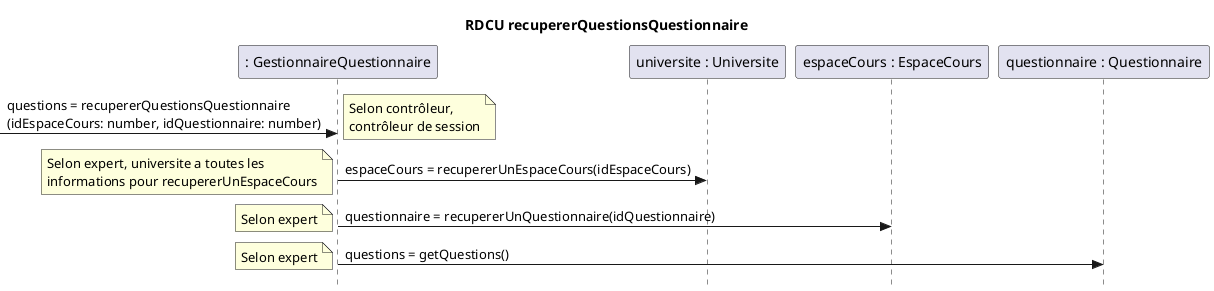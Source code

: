 @startuml recupererQuestionsQuestionnaire
skinparam style strictuml
skinparam defaultfontname Verdana
title RDCU recupererQuestionsQuestionnaire
participant ": GestionnaireQuestionnaire" as gestionnaireQuestion
participant "universite : Universite" as universite
participant "espaceCours : EspaceCours" as cours
participant "questionnaire : Questionnaire" as questionnaire
-> gestionnaireQuestion : questions = recupererQuestionsQuestionnaire\n(idEspaceCours: number, idQuestionnaire: number)
note left : Selon contrôleur,\ncontrôleur de session
gestionnaireQuestion -> universite : espaceCours = recupererUnEspaceCours(idEspaceCours)
note left : Selon expert, universite a toutes les\ninformations pour recupererUnEspaceCours
gestionnaireQuestion -> cours : questionnaire = recupererUnQuestionnaire(idQuestionnaire)
note left : Selon expert
gestionnaireQuestion -> questionnaire : questions = getQuestions()
note left : Selon expert
@enduml

@startuml modifierQuestionnaire
skinparam style strictuml
skinparam defaultfontname Verdana
title RDCU modifierQuestionnaire
participant ": GestionnaireQuestionnaire" as gestionnaireQuestion
participant "universite : Universite" as universite
participant "espaceCours : EspaceCours" as cours
participant "questionnaire : Questionnaire" as questionnaire
-> gestionnaireQuestion : modifierQuestionnaire\n(idEspaceCours,\nidQuestionnaire,\ndescription,\netat)
note left : Selon contrôleur,\ncontrôleur de session
gestionnaireQuestion -> universite : espaceCours = recupererUnEspaceCours(idEspaceCours)
note left : Selon expert, universite a toutes les\ninformations pour recupererUnEspaceCours
gestionnaireQuestion -> cours : questionnaire = recupererUnQuestionnaire(idQuestionnaire)
note left : Selon expert
gestionnaireQuestion -> questionnaire : modifier(description, etat)
note left : Selon expert, description\net etat sont des attributs\nde Questionnaire
@enduml
